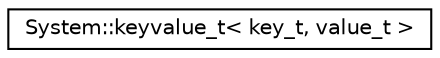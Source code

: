 digraph G
{
  edge [fontname="Helvetica",fontsize="10",labelfontname="Helvetica",labelfontsize="10"];
  node [fontname="Helvetica",fontsize="10",shape=record];
  rankdir="LR";
  Node1 [label="System::keyvalue_t\< key_t, value_t \>",height=0.2,width=0.4,color="black", fillcolor="white", style="filled",URL="$class_system_1_1keyvalue__t.html"];
}
